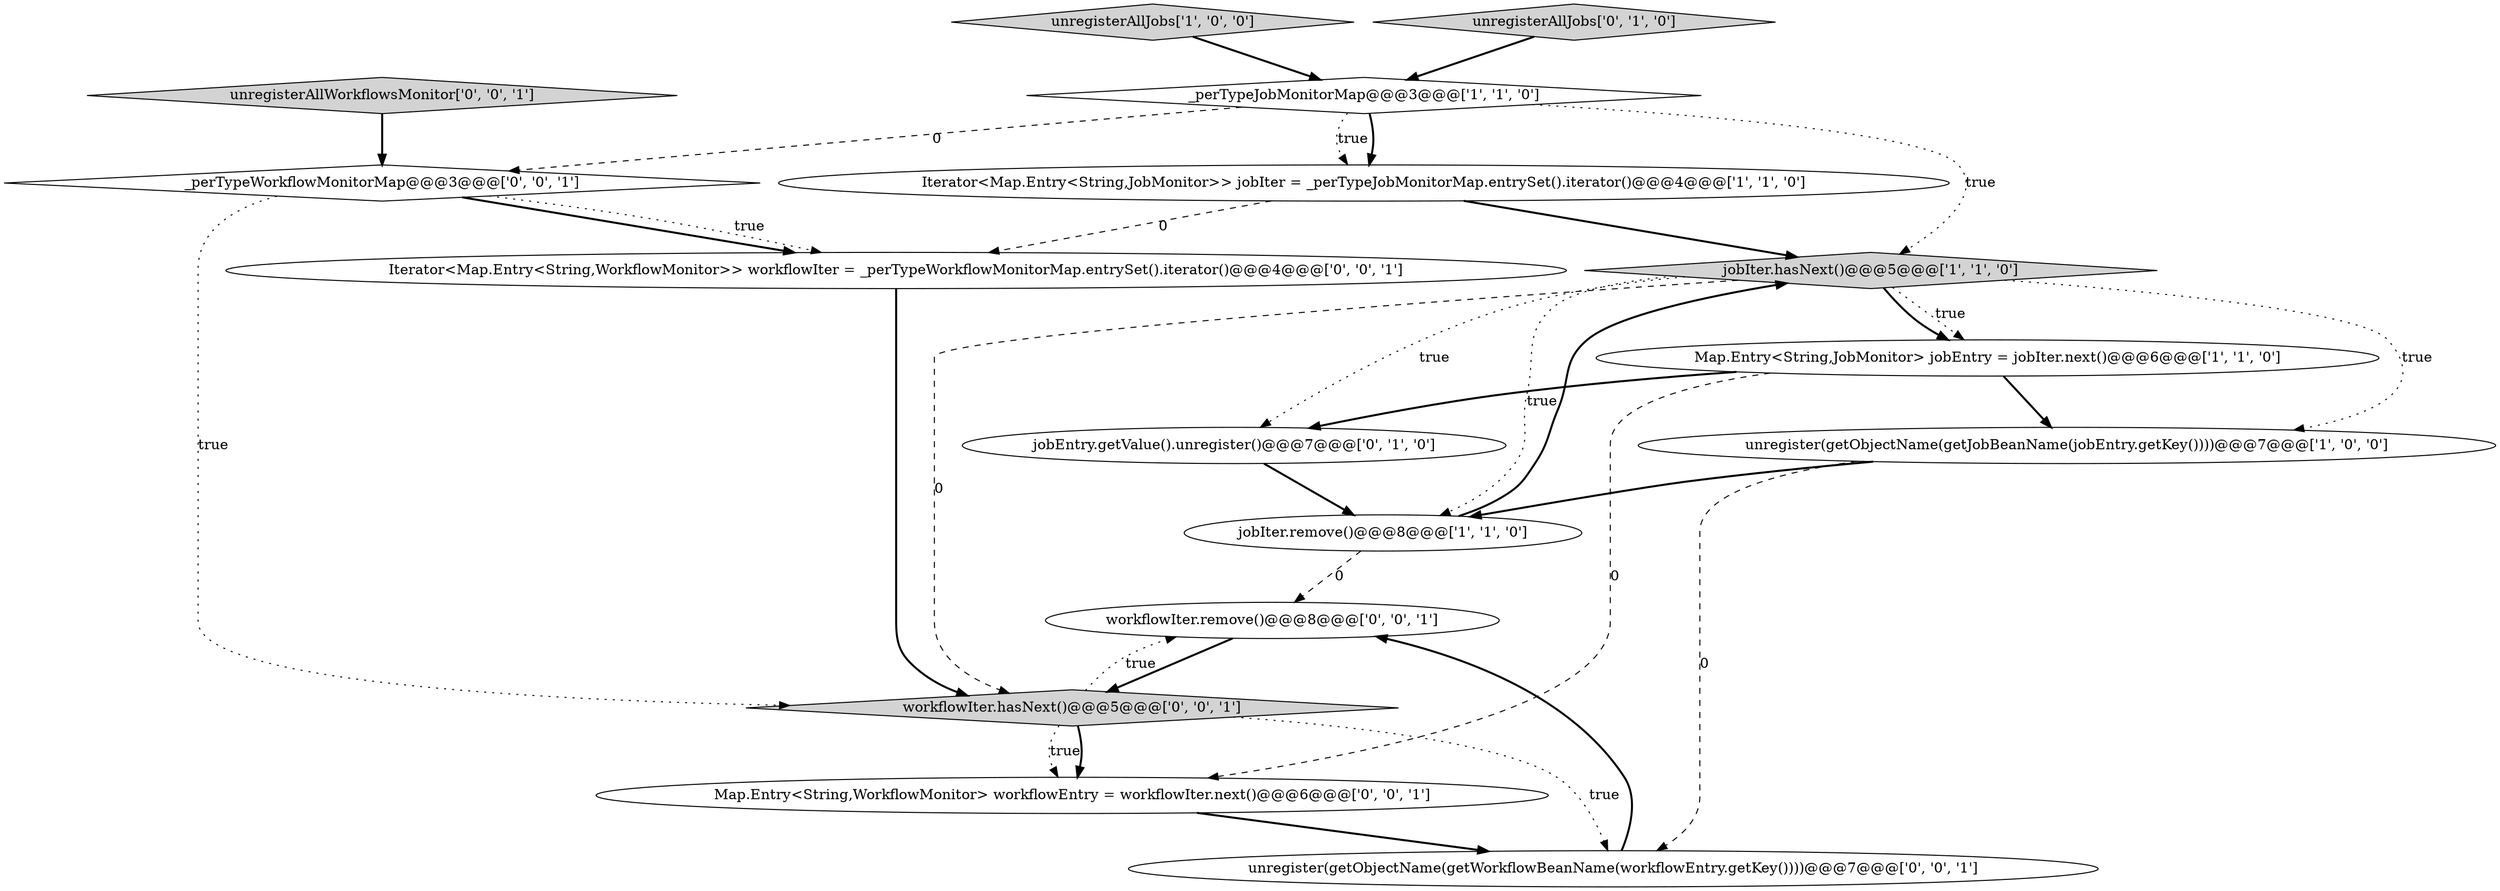digraph {
4 [style = filled, label = "unregisterAllJobs['1', '0', '0']", fillcolor = lightgray, shape = diamond image = "AAA0AAABBB1BBB"];
3 [style = filled, label = "Iterator<Map.Entry<String,JobMonitor>> jobIter = _perTypeJobMonitorMap.entrySet().iterator()@@@4@@@['1', '1', '0']", fillcolor = white, shape = ellipse image = "AAA0AAABBB1BBB"];
5 [style = filled, label = "jobIter.hasNext()@@@5@@@['1', '1', '0']", fillcolor = lightgray, shape = diamond image = "AAA0AAABBB1BBB"];
6 [style = filled, label = "jobIter.remove()@@@8@@@['1', '1', '0']", fillcolor = white, shape = ellipse image = "AAA0AAABBB1BBB"];
9 [style = filled, label = "workflowIter.remove()@@@8@@@['0', '0', '1']", fillcolor = white, shape = ellipse image = "AAA0AAABBB3BBB"];
11 [style = filled, label = "unregister(getObjectName(getWorkflowBeanName(workflowEntry.getKey())))@@@7@@@['0', '0', '1']", fillcolor = white, shape = ellipse image = "AAA0AAABBB3BBB"];
14 [style = filled, label = "Map.Entry<String,WorkflowMonitor> workflowEntry = workflowIter.next()@@@6@@@['0', '0', '1']", fillcolor = white, shape = ellipse image = "AAA0AAABBB3BBB"];
7 [style = filled, label = "unregisterAllJobs['0', '1', '0']", fillcolor = lightgray, shape = diamond image = "AAA0AAABBB2BBB"];
15 [style = filled, label = "_perTypeWorkflowMonitorMap@@@3@@@['0', '0', '1']", fillcolor = white, shape = diamond image = "AAA0AAABBB3BBB"];
10 [style = filled, label = "unregisterAllWorkflowsMonitor['0', '0', '1']", fillcolor = lightgray, shape = diamond image = "AAA0AAABBB3BBB"];
2 [style = filled, label = "unregister(getObjectName(getJobBeanName(jobEntry.getKey())))@@@7@@@['1', '0', '0']", fillcolor = white, shape = ellipse image = "AAA0AAABBB1BBB"];
12 [style = filled, label = "workflowIter.hasNext()@@@5@@@['0', '0', '1']", fillcolor = lightgray, shape = diamond image = "AAA0AAABBB3BBB"];
1 [style = filled, label = "Map.Entry<String,JobMonitor> jobEntry = jobIter.next()@@@6@@@['1', '1', '0']", fillcolor = white, shape = ellipse image = "AAA0AAABBB1BBB"];
0 [style = filled, label = "_perTypeJobMonitorMap@@@3@@@['1', '1', '0']", fillcolor = white, shape = diamond image = "AAA0AAABBB1BBB"];
13 [style = filled, label = "Iterator<Map.Entry<String,WorkflowMonitor>> workflowIter = _perTypeWorkflowMonitorMap.entrySet().iterator()@@@4@@@['0', '0', '1']", fillcolor = white, shape = ellipse image = "AAA0AAABBB3BBB"];
8 [style = filled, label = "jobEntry.getValue().unregister()@@@7@@@['0', '1', '0']", fillcolor = white, shape = ellipse image = "AAA0AAABBB2BBB"];
0->3 [style = bold, label=""];
15->13 [style = bold, label=""];
5->12 [style = dashed, label="0"];
0->5 [style = dotted, label="true"];
1->8 [style = bold, label=""];
10->15 [style = bold, label=""];
1->14 [style = dashed, label="0"];
2->6 [style = bold, label=""];
5->1 [style = dotted, label="true"];
6->9 [style = dashed, label="0"];
5->6 [style = dotted, label="true"];
0->15 [style = dashed, label="0"];
8->6 [style = bold, label=""];
7->0 [style = bold, label=""];
11->9 [style = bold, label=""];
3->13 [style = dashed, label="0"];
4->0 [style = bold, label=""];
15->13 [style = dotted, label="true"];
12->11 [style = dotted, label="true"];
12->14 [style = dotted, label="true"];
5->1 [style = bold, label=""];
6->5 [style = bold, label=""];
3->5 [style = bold, label=""];
13->12 [style = bold, label=""];
12->14 [style = bold, label=""];
15->12 [style = dotted, label="true"];
2->11 [style = dashed, label="0"];
1->2 [style = bold, label=""];
0->3 [style = dotted, label="true"];
9->12 [style = bold, label=""];
5->8 [style = dotted, label="true"];
14->11 [style = bold, label=""];
5->2 [style = dotted, label="true"];
12->9 [style = dotted, label="true"];
}
